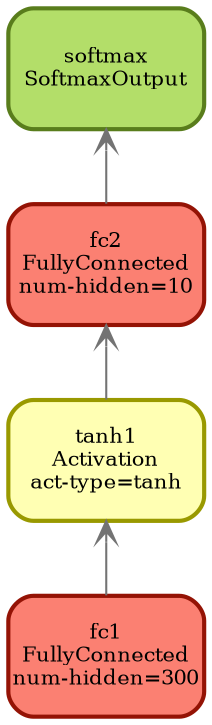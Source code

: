digraph "Network Visualization" {
node [fontsize=10];
edge [fontsize=10];
"fc1"  [label="fc1\nFullyConnected\nnum-hidden=300",style="rounded,filled",fixedsize=true,width=1.3,fillcolor="#fb8072",shape=box,penwidth=2,height=0.8034,color="#941305"];
"tanh1"  [label="tanh1\nActivation\nact-type=tanh",style="rounded,filled",fixedsize=true,width=1.3,fillcolor="#ffffb3",shape=box,penwidth=2,height=0.8034,color="#999900"];
"fc2"  [label="fc2\nFullyConnected\nnum-hidden=10",style="rounded,filled",fixedsize=true,width=1.3,fillcolor="#fb8072",shape=box,penwidth=2,height=0.8034,color="#941305"];
"softmax"  [label="softmax\nSoftmaxOutput",style="rounded,filled",fixedsize=true,width=1.3,fillcolor="#b3de69",shape=box,penwidth=2,height=0.8034,color="#597d1c"];
"tanh1" -> "fc1"  [arrowtail=open,color="#737373",dir=back];
"fc2" -> "tanh1"  [arrowtail=open,color="#737373",dir=back];
"softmax" -> "fc2"  [arrowtail=open,color="#737373",dir=back];
}
